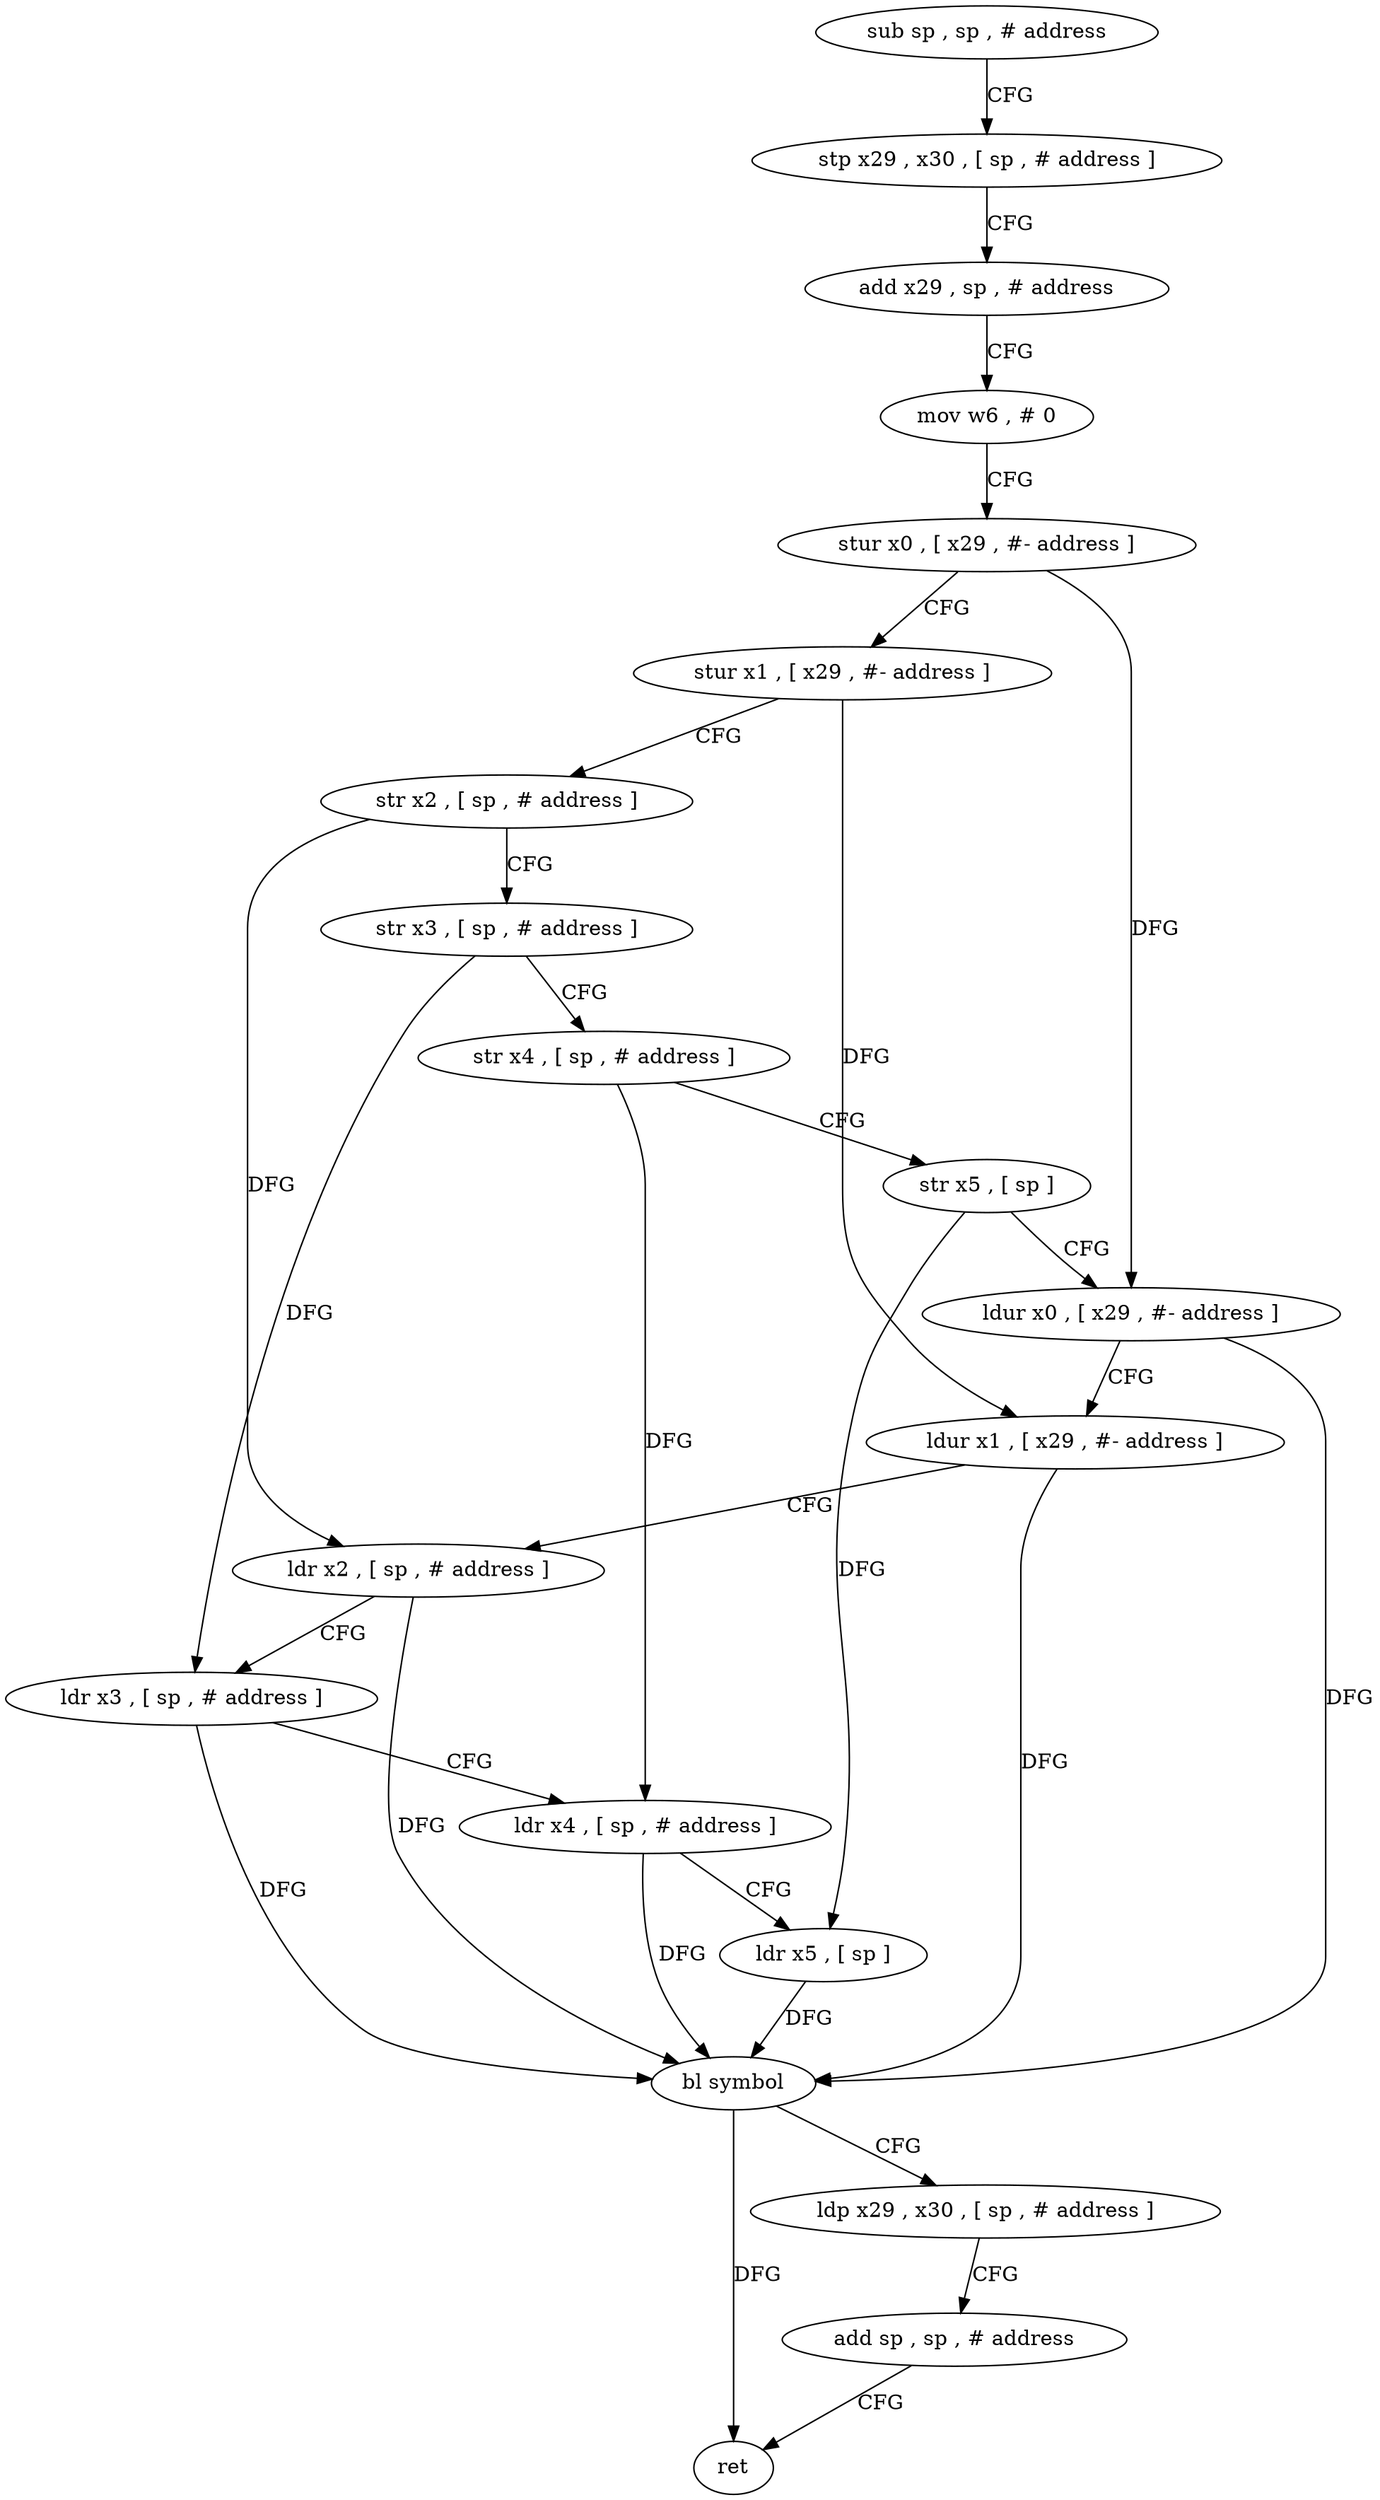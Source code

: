 digraph "func" {
"343508" [label = "sub sp , sp , # address" ]
"343512" [label = "stp x29 , x30 , [ sp , # address ]" ]
"343516" [label = "add x29 , sp , # address" ]
"343520" [label = "mov w6 , # 0" ]
"343524" [label = "stur x0 , [ x29 , #- address ]" ]
"343528" [label = "stur x1 , [ x29 , #- address ]" ]
"343532" [label = "str x2 , [ sp , # address ]" ]
"343536" [label = "str x3 , [ sp , # address ]" ]
"343540" [label = "str x4 , [ sp , # address ]" ]
"343544" [label = "str x5 , [ sp ]" ]
"343548" [label = "ldur x0 , [ x29 , #- address ]" ]
"343552" [label = "ldur x1 , [ x29 , #- address ]" ]
"343556" [label = "ldr x2 , [ sp , # address ]" ]
"343560" [label = "ldr x3 , [ sp , # address ]" ]
"343564" [label = "ldr x4 , [ sp , # address ]" ]
"343568" [label = "ldr x5 , [ sp ]" ]
"343572" [label = "bl symbol" ]
"343576" [label = "ldp x29 , x30 , [ sp , # address ]" ]
"343580" [label = "add sp , sp , # address" ]
"343584" [label = "ret" ]
"343508" -> "343512" [ label = "CFG" ]
"343512" -> "343516" [ label = "CFG" ]
"343516" -> "343520" [ label = "CFG" ]
"343520" -> "343524" [ label = "CFG" ]
"343524" -> "343528" [ label = "CFG" ]
"343524" -> "343548" [ label = "DFG" ]
"343528" -> "343532" [ label = "CFG" ]
"343528" -> "343552" [ label = "DFG" ]
"343532" -> "343536" [ label = "CFG" ]
"343532" -> "343556" [ label = "DFG" ]
"343536" -> "343540" [ label = "CFG" ]
"343536" -> "343560" [ label = "DFG" ]
"343540" -> "343544" [ label = "CFG" ]
"343540" -> "343564" [ label = "DFG" ]
"343544" -> "343548" [ label = "CFG" ]
"343544" -> "343568" [ label = "DFG" ]
"343548" -> "343552" [ label = "CFG" ]
"343548" -> "343572" [ label = "DFG" ]
"343552" -> "343556" [ label = "CFG" ]
"343552" -> "343572" [ label = "DFG" ]
"343556" -> "343560" [ label = "CFG" ]
"343556" -> "343572" [ label = "DFG" ]
"343560" -> "343564" [ label = "CFG" ]
"343560" -> "343572" [ label = "DFG" ]
"343564" -> "343568" [ label = "CFG" ]
"343564" -> "343572" [ label = "DFG" ]
"343568" -> "343572" [ label = "DFG" ]
"343572" -> "343576" [ label = "CFG" ]
"343572" -> "343584" [ label = "DFG" ]
"343576" -> "343580" [ label = "CFG" ]
"343580" -> "343584" [ label = "CFG" ]
}
